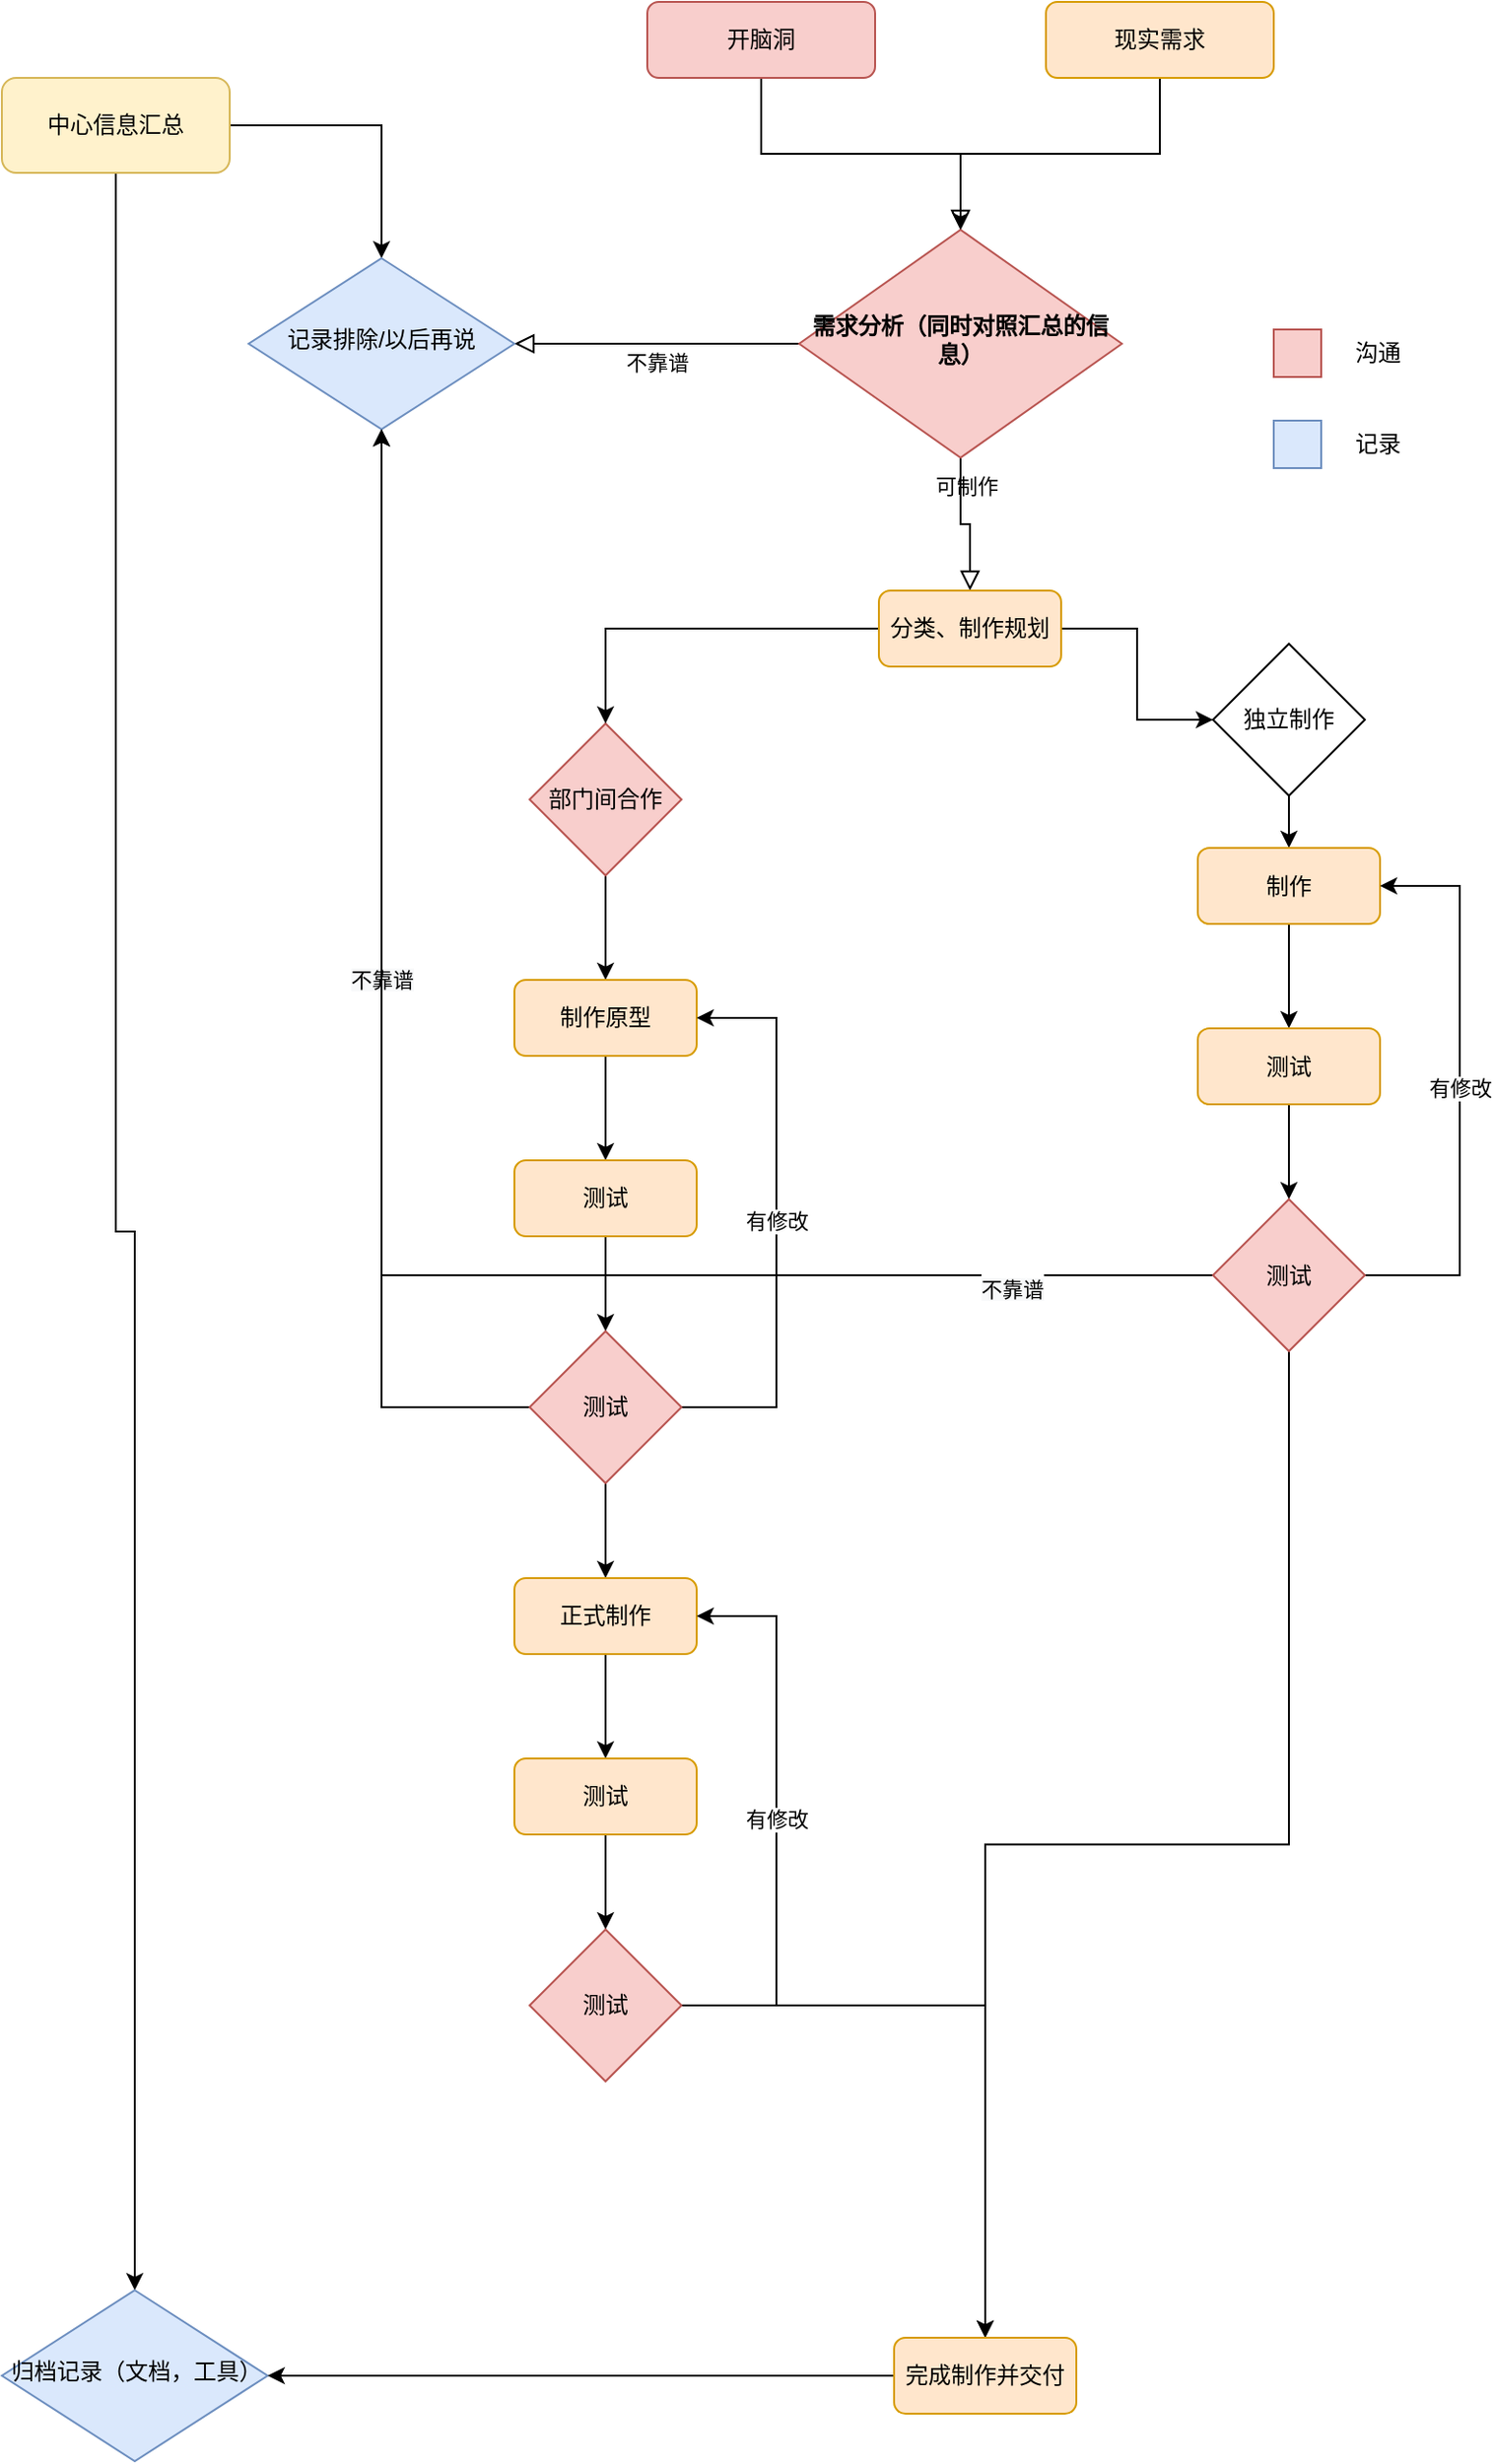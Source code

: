<mxfile version="18.0.2" type="github">
  <diagram id="C5RBs43oDa-KdzZeNtuy" name="Page-1">
    <mxGraphModel dx="1138" dy="565" grid="1" gridSize="10" guides="1" tooltips="1" connect="1" arrows="1" fold="1" page="1" pageScale="1" pageWidth="827" pageHeight="1169" math="0" shadow="0">
      <root>
        <mxCell id="WIyWlLk6GJQsqaUBKTNV-0" />
        <mxCell id="WIyWlLk6GJQsqaUBKTNV-1" parent="WIyWlLk6GJQsqaUBKTNV-0" />
        <mxCell id="WIyWlLk6GJQsqaUBKTNV-2" value="" style="rounded=0;html=1;jettySize=auto;orthogonalLoop=1;fontSize=11;endArrow=block;endFill=0;endSize=8;strokeWidth=1;shadow=0;labelBackgroundColor=none;edgeStyle=orthogonalEdgeStyle;" parent="WIyWlLk6GJQsqaUBKTNV-1" source="WIyWlLk6GJQsqaUBKTNV-3" target="WIyWlLk6GJQsqaUBKTNV-6" edge="1">
          <mxGeometry relative="1" as="geometry" />
        </mxCell>
        <mxCell id="WIyWlLk6GJQsqaUBKTNV-3" value="开脑洞" style="rounded=1;whiteSpace=wrap;html=1;fontSize=12;glass=0;strokeWidth=1;shadow=0;fillColor=#f8cecc;strokeColor=#b85450;" parent="WIyWlLk6GJQsqaUBKTNV-1" vertex="1">
          <mxGeometry x="360" y="70" width="120" height="40" as="geometry" />
        </mxCell>
        <mxCell id="WIyWlLk6GJQsqaUBKTNV-4" value="可制作" style="rounded=0;html=1;jettySize=auto;orthogonalLoop=1;fontSize=11;endArrow=block;endFill=0;endSize=8;strokeWidth=1;shadow=0;labelBackgroundColor=none;edgeStyle=orthogonalEdgeStyle;" parent="WIyWlLk6GJQsqaUBKTNV-1" source="WIyWlLk6GJQsqaUBKTNV-6" target="TFzFqP1IOuD3I7YB-Ukj-13" edge="1">
          <mxGeometry y="20" relative="1" as="geometry">
            <mxPoint as="offset" />
            <mxPoint x="530" y="370.0" as="targetPoint" />
          </mxGeometry>
        </mxCell>
        <mxCell id="WIyWlLk6GJQsqaUBKTNV-5" value="不靠谱" style="edgeStyle=orthogonalEdgeStyle;rounded=0;html=1;jettySize=auto;orthogonalLoop=1;fontSize=11;endArrow=block;endFill=0;endSize=8;strokeWidth=1;shadow=0;labelBackgroundColor=none;" parent="WIyWlLk6GJQsqaUBKTNV-1" source="WIyWlLk6GJQsqaUBKTNV-6" target="TFzFqP1IOuD3I7YB-Ukj-5" edge="1">
          <mxGeometry y="10" relative="1" as="geometry">
            <mxPoint as="offset" />
            <mxPoint x="410" y="280.0" as="targetPoint" />
          </mxGeometry>
        </mxCell>
        <mxCell id="WIyWlLk6GJQsqaUBKTNV-6" value="&lt;b&gt;需求分析（同时对照汇总的信息）&lt;/b&gt;" style="rhombus;whiteSpace=wrap;html=1;shadow=0;fontFamily=Helvetica;fontSize=12;align=center;strokeWidth=1;spacing=6;spacingTop=-4;fillColor=#f8cecc;strokeColor=#b85450;" parent="WIyWlLk6GJQsqaUBKTNV-1" vertex="1">
          <mxGeometry x="440" y="190" width="170" height="120" as="geometry" />
        </mxCell>
        <mxCell id="TFzFqP1IOuD3I7YB-Ukj-2" style="edgeStyle=orthogonalEdgeStyle;rounded=0;orthogonalLoop=1;jettySize=auto;html=1;entryX=0.5;entryY=0;entryDx=0;entryDy=0;" edge="1" parent="WIyWlLk6GJQsqaUBKTNV-1" source="TFzFqP1IOuD3I7YB-Ukj-0" target="WIyWlLk6GJQsqaUBKTNV-6">
          <mxGeometry relative="1" as="geometry" />
        </mxCell>
        <mxCell id="TFzFqP1IOuD3I7YB-Ukj-0" value="现实需求" style="rounded=1;whiteSpace=wrap;html=1;fontSize=12;glass=0;strokeWidth=1;shadow=0;fillColor=#ffe6cc;strokeColor=#d79b00;" vertex="1" parent="WIyWlLk6GJQsqaUBKTNV-1">
          <mxGeometry x="570" y="70" width="120" height="40" as="geometry" />
        </mxCell>
        <mxCell id="TFzFqP1IOuD3I7YB-Ukj-7" style="edgeStyle=orthogonalEdgeStyle;rounded=0;orthogonalLoop=1;jettySize=auto;html=1;" edge="1" parent="WIyWlLk6GJQsqaUBKTNV-1" source="TFzFqP1IOuD3I7YB-Ukj-3" target="TFzFqP1IOuD3I7YB-Ukj-5">
          <mxGeometry relative="1" as="geometry" />
        </mxCell>
        <mxCell id="TFzFqP1IOuD3I7YB-Ukj-17" style="edgeStyle=orthogonalEdgeStyle;rounded=0;orthogonalLoop=1;jettySize=auto;html=1;entryX=0.5;entryY=0;entryDx=0;entryDy=0;" edge="1" parent="WIyWlLk6GJQsqaUBKTNV-1" source="TFzFqP1IOuD3I7YB-Ukj-3" target="TFzFqP1IOuD3I7YB-Ukj-16">
          <mxGeometry relative="1" as="geometry" />
        </mxCell>
        <mxCell id="TFzFqP1IOuD3I7YB-Ukj-3" value="中心信息汇总" style="rounded=1;whiteSpace=wrap;html=1;fontSize=12;glass=0;strokeWidth=1;shadow=0;fillColor=#fff2cc;strokeColor=#d6b656;" vertex="1" parent="WIyWlLk6GJQsqaUBKTNV-1">
          <mxGeometry x="20" y="110" width="120" height="50" as="geometry" />
        </mxCell>
        <mxCell id="TFzFqP1IOuD3I7YB-Ukj-5" value="记录排除/以后再说" style="rhombus;whiteSpace=wrap;html=1;shadow=0;fontFamily=Helvetica;fontSize=12;align=center;strokeWidth=1;spacing=6;spacingTop=-4;fillColor=#dae8fc;strokeColor=#6c8ebf;" vertex="1" parent="WIyWlLk6GJQsqaUBKTNV-1">
          <mxGeometry x="150" y="205" width="140" height="90" as="geometry" />
        </mxCell>
        <mxCell id="TFzFqP1IOuD3I7YB-Ukj-24" style="edgeStyle=orthogonalEdgeStyle;rounded=0;orthogonalLoop=1;jettySize=auto;html=1;exitX=0.5;exitY=1;exitDx=0;exitDy=0;entryX=0.5;entryY=0;entryDx=0;entryDy=0;" edge="1" parent="WIyWlLk6GJQsqaUBKTNV-1" source="TFzFqP1IOuD3I7YB-Ukj-11" target="TFzFqP1IOuD3I7YB-Ukj-25">
          <mxGeometry relative="1" as="geometry">
            <mxPoint x="228" y="580" as="targetPoint" />
          </mxGeometry>
        </mxCell>
        <mxCell id="TFzFqP1IOuD3I7YB-Ukj-11" value="部门间合作" style="rhombus;whiteSpace=wrap;html=1;fillColor=#f8cecc;strokeColor=#b85450;" vertex="1" parent="WIyWlLk6GJQsqaUBKTNV-1">
          <mxGeometry x="298" y="450" width="80" height="80" as="geometry" />
        </mxCell>
        <mxCell id="TFzFqP1IOuD3I7YB-Ukj-39" style="edgeStyle=orthogonalEdgeStyle;rounded=0;orthogonalLoop=1;jettySize=auto;html=1;entryX=0.5;entryY=0;entryDx=0;entryDy=0;" edge="1" parent="WIyWlLk6GJQsqaUBKTNV-1" source="TFzFqP1IOuD3I7YB-Ukj-12" target="TFzFqP1IOuD3I7YB-Ukj-34">
          <mxGeometry relative="1" as="geometry" />
        </mxCell>
        <mxCell id="TFzFqP1IOuD3I7YB-Ukj-12" value="独立制作" style="rhombus;whiteSpace=wrap;html=1;" vertex="1" parent="WIyWlLk6GJQsqaUBKTNV-1">
          <mxGeometry x="658" y="408" width="80" height="80" as="geometry" />
        </mxCell>
        <mxCell id="TFzFqP1IOuD3I7YB-Ukj-14" style="edgeStyle=orthogonalEdgeStyle;rounded=0;orthogonalLoop=1;jettySize=auto;html=1;" edge="1" parent="WIyWlLk6GJQsqaUBKTNV-1" source="TFzFqP1IOuD3I7YB-Ukj-13" target="TFzFqP1IOuD3I7YB-Ukj-11">
          <mxGeometry relative="1" as="geometry" />
        </mxCell>
        <mxCell id="TFzFqP1IOuD3I7YB-Ukj-15" style="edgeStyle=orthogonalEdgeStyle;rounded=0;orthogonalLoop=1;jettySize=auto;html=1;" edge="1" parent="WIyWlLk6GJQsqaUBKTNV-1" source="TFzFqP1IOuD3I7YB-Ukj-13" target="TFzFqP1IOuD3I7YB-Ukj-12">
          <mxGeometry relative="1" as="geometry" />
        </mxCell>
        <mxCell id="TFzFqP1IOuD3I7YB-Ukj-13" value="分类、制作规划" style="rounded=1;whiteSpace=wrap;html=1;fillColor=#ffe6cc;strokeColor=#d79b00;" vertex="1" parent="WIyWlLk6GJQsqaUBKTNV-1">
          <mxGeometry x="482" y="380" width="96" height="40" as="geometry" />
        </mxCell>
        <mxCell id="TFzFqP1IOuD3I7YB-Ukj-16" value="归档记录（文档，工具）" style="rhombus;whiteSpace=wrap;html=1;shadow=0;fontFamily=Helvetica;fontSize=12;align=center;strokeWidth=1;spacing=6;spacingTop=-4;fillColor=#dae8fc;strokeColor=#6c8ebf;" vertex="1" parent="WIyWlLk6GJQsqaUBKTNV-1">
          <mxGeometry x="20" y="1275" width="140" height="90" as="geometry" />
        </mxCell>
        <mxCell id="TFzFqP1IOuD3I7YB-Ukj-18" value="" style="whiteSpace=wrap;html=1;aspect=fixed;fillColor=#f8cecc;strokeColor=#b85450;" vertex="1" parent="WIyWlLk6GJQsqaUBKTNV-1">
          <mxGeometry x="690" y="242.5" width="25" height="25" as="geometry" />
        </mxCell>
        <mxCell id="TFzFqP1IOuD3I7YB-Ukj-19" value="沟通" style="text;html=1;strokeColor=none;fillColor=none;align=center;verticalAlign=middle;whiteSpace=wrap;rounded=0;" vertex="1" parent="WIyWlLk6GJQsqaUBKTNV-1">
          <mxGeometry x="715" y="240" width="60" height="30" as="geometry" />
        </mxCell>
        <mxCell id="TFzFqP1IOuD3I7YB-Ukj-20" value="" style="whiteSpace=wrap;html=1;aspect=fixed;fillColor=#dae8fc;strokeColor=#6c8ebf;" vertex="1" parent="WIyWlLk6GJQsqaUBKTNV-1">
          <mxGeometry x="690" y="290.5" width="25" height="25" as="geometry" />
        </mxCell>
        <mxCell id="TFzFqP1IOuD3I7YB-Ukj-21" value="记录" style="text;html=1;strokeColor=none;fillColor=none;align=center;verticalAlign=middle;whiteSpace=wrap;rounded=0;" vertex="1" parent="WIyWlLk6GJQsqaUBKTNV-1">
          <mxGeometry x="715" y="288" width="60" height="30" as="geometry" />
        </mxCell>
        <mxCell id="TFzFqP1IOuD3I7YB-Ukj-28" style="edgeStyle=orthogonalEdgeStyle;rounded=0;orthogonalLoop=1;jettySize=auto;html=1;entryX=0.5;entryY=0;entryDx=0;entryDy=0;" edge="1" parent="WIyWlLk6GJQsqaUBKTNV-1" source="TFzFqP1IOuD3I7YB-Ukj-25" target="TFzFqP1IOuD3I7YB-Ukj-26">
          <mxGeometry relative="1" as="geometry" />
        </mxCell>
        <mxCell id="TFzFqP1IOuD3I7YB-Ukj-25" value="制作原型" style="rounded=1;whiteSpace=wrap;html=1;fillColor=#ffe6cc;strokeColor=#d79b00;" vertex="1" parent="WIyWlLk6GJQsqaUBKTNV-1">
          <mxGeometry x="290" y="585" width="96" height="40" as="geometry" />
        </mxCell>
        <mxCell id="TFzFqP1IOuD3I7YB-Ukj-29" style="edgeStyle=orthogonalEdgeStyle;rounded=0;orthogonalLoop=1;jettySize=auto;html=1;" edge="1" parent="WIyWlLk6GJQsqaUBKTNV-1" source="TFzFqP1IOuD3I7YB-Ukj-26" target="TFzFqP1IOuD3I7YB-Ukj-27">
          <mxGeometry relative="1" as="geometry" />
        </mxCell>
        <mxCell id="TFzFqP1IOuD3I7YB-Ukj-26" value="测试" style="rounded=1;whiteSpace=wrap;html=1;fillColor=#ffe6cc;strokeColor=#d79b00;" vertex="1" parent="WIyWlLk6GJQsqaUBKTNV-1">
          <mxGeometry x="290" y="680" width="96" height="40" as="geometry" />
        </mxCell>
        <mxCell id="TFzFqP1IOuD3I7YB-Ukj-30" value="有修改" style="edgeStyle=orthogonalEdgeStyle;rounded=0;orthogonalLoop=1;jettySize=auto;html=1;" edge="1" parent="WIyWlLk6GJQsqaUBKTNV-1" source="TFzFqP1IOuD3I7YB-Ukj-27" target="TFzFqP1IOuD3I7YB-Ukj-25">
          <mxGeometry relative="1" as="geometry">
            <Array as="points">
              <mxPoint x="428" y="810" />
              <mxPoint x="428" y="605" />
            </Array>
          </mxGeometry>
        </mxCell>
        <mxCell id="TFzFqP1IOuD3I7YB-Ukj-32" value="&#xa;&lt;span style=&quot;color: rgb(0, 0, 0); font-family: Helvetica; font-size: 11px; font-style: normal; font-variant-ligatures: normal; font-variant-caps: normal; font-weight: 400; letter-spacing: normal; orphans: 2; text-align: center; text-indent: 0px; text-transform: none; widows: 2; word-spacing: 0px; -webkit-text-stroke-width: 0px; background-color: rgb(248, 249, 250); text-decoration-thickness: initial; text-decoration-style: initial; text-decoration-color: initial; float: none; display: inline !important;&quot;&gt;不靠谱&lt;/span&gt;&#xa;&#xa;" style="edgeStyle=orthogonalEdgeStyle;rounded=0;orthogonalLoop=1;jettySize=auto;html=1;entryX=0.5;entryY=1;entryDx=0;entryDy=0;" edge="1" parent="WIyWlLk6GJQsqaUBKTNV-1" source="TFzFqP1IOuD3I7YB-Ukj-27" target="TFzFqP1IOuD3I7YB-Ukj-5">
          <mxGeometry relative="1" as="geometry">
            <mxPoint x="250" y="330" as="targetPoint" />
          </mxGeometry>
        </mxCell>
        <mxCell id="TFzFqP1IOuD3I7YB-Ukj-49" style="edgeStyle=orthogonalEdgeStyle;rounded=0;orthogonalLoop=1;jettySize=auto;html=1;entryX=0.5;entryY=0;entryDx=0;entryDy=0;" edge="1" parent="WIyWlLk6GJQsqaUBKTNV-1" source="TFzFqP1IOuD3I7YB-Ukj-27" target="TFzFqP1IOuD3I7YB-Ukj-44">
          <mxGeometry relative="1" as="geometry" />
        </mxCell>
        <mxCell id="TFzFqP1IOuD3I7YB-Ukj-27" value="测试" style="rhombus;whiteSpace=wrap;html=1;fillColor=#f8cecc;strokeColor=#b85450;" vertex="1" parent="WIyWlLk6GJQsqaUBKTNV-1">
          <mxGeometry x="298" y="770" width="80" height="80" as="geometry" />
        </mxCell>
        <mxCell id="TFzFqP1IOuD3I7YB-Ukj-33" style="edgeStyle=orthogonalEdgeStyle;rounded=0;orthogonalLoop=1;jettySize=auto;html=1;entryX=0.5;entryY=0;entryDx=0;entryDy=0;" edge="1" parent="WIyWlLk6GJQsqaUBKTNV-1" source="TFzFqP1IOuD3I7YB-Ukj-34" target="TFzFqP1IOuD3I7YB-Ukj-36">
          <mxGeometry relative="1" as="geometry" />
        </mxCell>
        <mxCell id="TFzFqP1IOuD3I7YB-Ukj-34" value="制作" style="rounded=1;whiteSpace=wrap;html=1;fillColor=#ffe6cc;strokeColor=#d79b00;" vertex="1" parent="WIyWlLk6GJQsqaUBKTNV-1">
          <mxGeometry x="650" y="515.5" width="96" height="40" as="geometry" />
        </mxCell>
        <mxCell id="TFzFqP1IOuD3I7YB-Ukj-35" style="edgeStyle=orthogonalEdgeStyle;rounded=0;orthogonalLoop=1;jettySize=auto;html=1;" edge="1" parent="WIyWlLk6GJQsqaUBKTNV-1" source="TFzFqP1IOuD3I7YB-Ukj-36" target="TFzFqP1IOuD3I7YB-Ukj-38">
          <mxGeometry relative="1" as="geometry" />
        </mxCell>
        <mxCell id="TFzFqP1IOuD3I7YB-Ukj-36" value="测试" style="rounded=1;whiteSpace=wrap;html=1;fillColor=#ffe6cc;strokeColor=#d79b00;" vertex="1" parent="WIyWlLk6GJQsqaUBKTNV-1">
          <mxGeometry x="650" y="610.5" width="96" height="40" as="geometry" />
        </mxCell>
        <mxCell id="TFzFqP1IOuD3I7YB-Ukj-37" value="有修改" style="edgeStyle=orthogonalEdgeStyle;rounded=0;orthogonalLoop=1;jettySize=auto;html=1;" edge="1" parent="WIyWlLk6GJQsqaUBKTNV-1" source="TFzFqP1IOuD3I7YB-Ukj-38" target="TFzFqP1IOuD3I7YB-Ukj-34">
          <mxGeometry relative="1" as="geometry">
            <Array as="points">
              <mxPoint x="788" y="740.5" />
              <mxPoint x="788" y="535.5" />
            </Array>
          </mxGeometry>
        </mxCell>
        <mxCell id="TFzFqP1IOuD3I7YB-Ukj-40" style="edgeStyle=orthogonalEdgeStyle;rounded=0;orthogonalLoop=1;jettySize=auto;html=1;entryX=0.5;entryY=1;entryDx=0;entryDy=0;" edge="1" parent="WIyWlLk6GJQsqaUBKTNV-1" source="TFzFqP1IOuD3I7YB-Ukj-38" target="TFzFqP1IOuD3I7YB-Ukj-5">
          <mxGeometry relative="1" as="geometry">
            <mxPoint x="230" y="410" as="targetPoint" />
          </mxGeometry>
        </mxCell>
        <mxCell id="TFzFqP1IOuD3I7YB-Ukj-42" value="&lt;br&gt;&lt;span style=&quot;background-color: rgb(248, 249, 250);&quot;&gt;不靠谱&lt;/span&gt;" style="edgeLabel;html=1;align=center;verticalAlign=middle;resizable=0;points=[];" vertex="1" connectable="0" parent="TFzFqP1IOuD3I7YB-Ukj-40">
          <mxGeometry x="-0.759" relative="1" as="geometry">
            <mxPoint as="offset" />
          </mxGeometry>
        </mxCell>
        <mxCell id="TFzFqP1IOuD3I7YB-Ukj-53" style="edgeStyle=orthogonalEdgeStyle;rounded=0;orthogonalLoop=1;jettySize=auto;html=1;exitX=0.5;exitY=1;exitDx=0;exitDy=0;" edge="1" parent="WIyWlLk6GJQsqaUBKTNV-1" source="TFzFqP1IOuD3I7YB-Ukj-38" target="TFzFqP1IOuD3I7YB-Ukj-51">
          <mxGeometry relative="1" as="geometry" />
        </mxCell>
        <mxCell id="TFzFqP1IOuD3I7YB-Ukj-38" value="测试" style="rhombus;whiteSpace=wrap;html=1;fillColor=#f8cecc;strokeColor=#b85450;" vertex="1" parent="WIyWlLk6GJQsqaUBKTNV-1">
          <mxGeometry x="658" y="700.5" width="80" height="80" as="geometry" />
        </mxCell>
        <mxCell id="TFzFqP1IOuD3I7YB-Ukj-43" style="edgeStyle=orthogonalEdgeStyle;rounded=0;orthogonalLoop=1;jettySize=auto;html=1;entryX=0.5;entryY=0;entryDx=0;entryDy=0;" edge="1" parent="WIyWlLk6GJQsqaUBKTNV-1" source="TFzFqP1IOuD3I7YB-Ukj-44" target="TFzFqP1IOuD3I7YB-Ukj-46">
          <mxGeometry relative="1" as="geometry" />
        </mxCell>
        <mxCell id="TFzFqP1IOuD3I7YB-Ukj-44" value="正式制作" style="rounded=1;whiteSpace=wrap;html=1;fillColor=#ffe6cc;strokeColor=#d79b00;" vertex="1" parent="WIyWlLk6GJQsqaUBKTNV-1">
          <mxGeometry x="290" y="900" width="96" height="40" as="geometry" />
        </mxCell>
        <mxCell id="TFzFqP1IOuD3I7YB-Ukj-45" style="edgeStyle=orthogonalEdgeStyle;rounded=0;orthogonalLoop=1;jettySize=auto;html=1;" edge="1" parent="WIyWlLk6GJQsqaUBKTNV-1" source="TFzFqP1IOuD3I7YB-Ukj-46" target="TFzFqP1IOuD3I7YB-Ukj-48">
          <mxGeometry relative="1" as="geometry" />
        </mxCell>
        <mxCell id="TFzFqP1IOuD3I7YB-Ukj-46" value="测试" style="rounded=1;whiteSpace=wrap;html=1;fillColor=#ffe6cc;strokeColor=#d79b00;" vertex="1" parent="WIyWlLk6GJQsqaUBKTNV-1">
          <mxGeometry x="290" y="995" width="96" height="40" as="geometry" />
        </mxCell>
        <mxCell id="TFzFqP1IOuD3I7YB-Ukj-47" value="有修改" style="edgeStyle=orthogonalEdgeStyle;rounded=0;orthogonalLoop=1;jettySize=auto;html=1;" edge="1" parent="WIyWlLk6GJQsqaUBKTNV-1" source="TFzFqP1IOuD3I7YB-Ukj-48" target="TFzFqP1IOuD3I7YB-Ukj-44">
          <mxGeometry relative="1" as="geometry">
            <Array as="points">
              <mxPoint x="428" y="1125" />
              <mxPoint x="428" y="920" />
            </Array>
          </mxGeometry>
        </mxCell>
        <mxCell id="TFzFqP1IOuD3I7YB-Ukj-52" style="edgeStyle=orthogonalEdgeStyle;rounded=0;orthogonalLoop=1;jettySize=auto;html=1;entryX=0.5;entryY=0;entryDx=0;entryDy=0;" edge="1" parent="WIyWlLk6GJQsqaUBKTNV-1" source="TFzFqP1IOuD3I7YB-Ukj-48" target="TFzFqP1IOuD3I7YB-Ukj-51">
          <mxGeometry relative="1" as="geometry" />
        </mxCell>
        <mxCell id="TFzFqP1IOuD3I7YB-Ukj-48" value="测试" style="rhombus;whiteSpace=wrap;html=1;fillColor=#f8cecc;strokeColor=#b85450;" vertex="1" parent="WIyWlLk6GJQsqaUBKTNV-1">
          <mxGeometry x="298" y="1085" width="80" height="80" as="geometry" />
        </mxCell>
        <mxCell id="TFzFqP1IOuD3I7YB-Ukj-54" style="edgeStyle=orthogonalEdgeStyle;rounded=0;orthogonalLoop=1;jettySize=auto;html=1;" edge="1" parent="WIyWlLk6GJQsqaUBKTNV-1" source="TFzFqP1IOuD3I7YB-Ukj-51" target="TFzFqP1IOuD3I7YB-Ukj-16">
          <mxGeometry relative="1" as="geometry" />
        </mxCell>
        <mxCell id="TFzFqP1IOuD3I7YB-Ukj-51" value="完成制作并交付" style="rounded=1;whiteSpace=wrap;html=1;fillColor=#ffe6cc;strokeColor=#d79b00;" vertex="1" parent="WIyWlLk6GJQsqaUBKTNV-1">
          <mxGeometry x="490" y="1300" width="96" height="40" as="geometry" />
        </mxCell>
      </root>
    </mxGraphModel>
  </diagram>
</mxfile>
